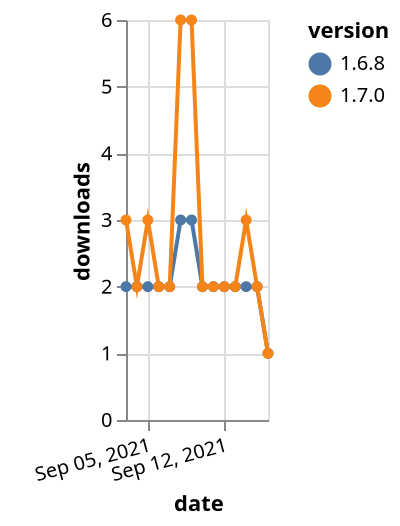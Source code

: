 {"$schema": "https://vega.github.io/schema/vega-lite/v5.json", "description": "A simple bar chart with embedded data.", "data": {"values": [{"date": "2021-09-03", "total": 2524, "delta": 2, "version": "1.6.8"}, {"date": "2021-09-04", "total": 2526, "delta": 2, "version": "1.6.8"}, {"date": "2021-09-05", "total": 2528, "delta": 2, "version": "1.6.8"}, {"date": "2021-09-06", "total": 2530, "delta": 2, "version": "1.6.8"}, {"date": "2021-09-07", "total": 2532, "delta": 2, "version": "1.6.8"}, {"date": "2021-09-08", "total": 2535, "delta": 3, "version": "1.6.8"}, {"date": "2021-09-09", "total": 2538, "delta": 3, "version": "1.6.8"}, {"date": "2021-09-10", "total": 2540, "delta": 2, "version": "1.6.8"}, {"date": "2021-09-11", "total": 2542, "delta": 2, "version": "1.6.8"}, {"date": "2021-09-12", "total": 2544, "delta": 2, "version": "1.6.8"}, {"date": "2021-09-13", "total": 2546, "delta": 2, "version": "1.6.8"}, {"date": "2021-09-14", "total": 2548, "delta": 2, "version": "1.6.8"}, {"date": "2021-09-15", "total": 2550, "delta": 2, "version": "1.6.8"}, {"date": "2021-09-16", "total": 2551, "delta": 1, "version": "1.6.8"}, {"date": "2021-09-03", "total": 3728, "delta": 3, "version": "1.7.0"}, {"date": "2021-09-04", "total": 3730, "delta": 2, "version": "1.7.0"}, {"date": "2021-09-05", "total": 3733, "delta": 3, "version": "1.7.0"}, {"date": "2021-09-06", "total": 3735, "delta": 2, "version": "1.7.0"}, {"date": "2021-09-07", "total": 3737, "delta": 2, "version": "1.7.0"}, {"date": "2021-09-08", "total": 3743, "delta": 6, "version": "1.7.0"}, {"date": "2021-09-09", "total": 3749, "delta": 6, "version": "1.7.0"}, {"date": "2021-09-10", "total": 3751, "delta": 2, "version": "1.7.0"}, {"date": "2021-09-11", "total": 3753, "delta": 2, "version": "1.7.0"}, {"date": "2021-09-12", "total": 3755, "delta": 2, "version": "1.7.0"}, {"date": "2021-09-13", "total": 3757, "delta": 2, "version": "1.7.0"}, {"date": "2021-09-14", "total": 3760, "delta": 3, "version": "1.7.0"}, {"date": "2021-09-15", "total": 3762, "delta": 2, "version": "1.7.0"}, {"date": "2021-09-16", "total": 3763, "delta": 1, "version": "1.7.0"}]}, "width": "container", "mark": {"type": "line", "point": {"filled": true}}, "encoding": {"x": {"field": "date", "type": "temporal", "timeUnit": "yearmonthdate", "title": "date", "axis": {"labelAngle": -15}}, "y": {"field": "delta", "type": "quantitative", "title": "downloads"}, "color": {"field": "version", "type": "nominal"}, "tooltip": {"field": "delta"}}}